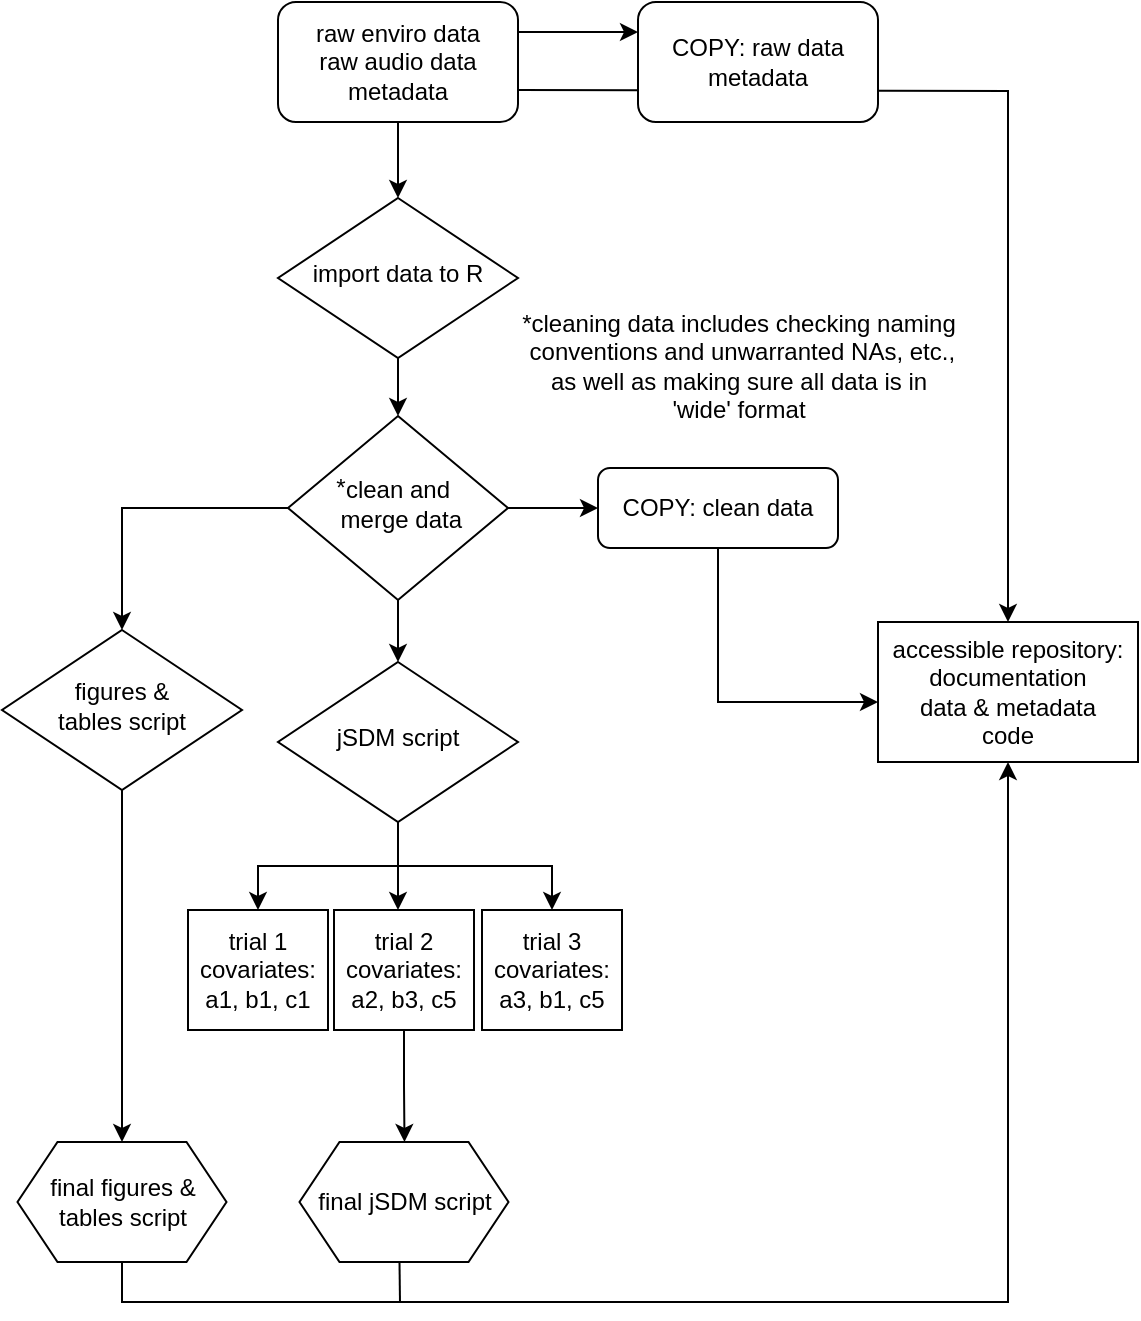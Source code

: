 <mxfile version="23.0.1" type="github">
  <diagram id="C5RBs43oDa-KdzZeNtuy" name="Page-1">
    <mxGraphModel dx="1568" dy="823" grid="1" gridSize="10" guides="1" tooltips="1" connect="1" arrows="1" fold="1" page="1" pageScale="1" pageWidth="827" pageHeight="1169" math="0" shadow="0">
      <root>
        <mxCell id="WIyWlLk6GJQsqaUBKTNV-0" />
        <mxCell id="WIyWlLk6GJQsqaUBKTNV-1" parent="WIyWlLk6GJQsqaUBKTNV-0" />
        <mxCell id="ejfQ8xCvr1rSi-DFD9ne-2" style="edgeStyle=orthogonalEdgeStyle;rounded=0;orthogonalLoop=1;jettySize=auto;html=1;exitX=1;exitY=0.25;exitDx=0;exitDy=0;entryX=0;entryY=0.25;entryDx=0;entryDy=0;" parent="WIyWlLk6GJQsqaUBKTNV-1" source="WIyWlLk6GJQsqaUBKTNV-3" target="ejfQ8xCvr1rSi-DFD9ne-1" edge="1">
          <mxGeometry relative="1" as="geometry" />
        </mxCell>
        <mxCell id="ejfQ8xCvr1rSi-DFD9ne-3" style="edgeStyle=orthogonalEdgeStyle;rounded=0;orthogonalLoop=1;jettySize=auto;html=1;exitX=1;exitY=0.5;exitDx=0;exitDy=0;" parent="WIyWlLk6GJQsqaUBKTNV-1" target="ejfQ8xCvr1rSi-DFD9ne-4" edge="1">
          <mxGeometry relative="1" as="geometry">
            <mxPoint x="560" y="344" as="targetPoint" />
            <mxPoint x="280" y="104" as="sourcePoint" />
          </mxGeometry>
        </mxCell>
        <mxCell id="ejfQ8xCvr1rSi-DFD9ne-7" style="edgeStyle=orthogonalEdgeStyle;rounded=0;orthogonalLoop=1;jettySize=auto;html=1;exitX=0.5;exitY=1;exitDx=0;exitDy=0;entryX=0.5;entryY=0;entryDx=0;entryDy=0;" parent="WIyWlLk6GJQsqaUBKTNV-1" source="WIyWlLk6GJQsqaUBKTNV-3" target="WIyWlLk6GJQsqaUBKTNV-6" edge="1">
          <mxGeometry relative="1" as="geometry" />
        </mxCell>
        <mxCell id="WIyWlLk6GJQsqaUBKTNV-3" value="raw enviro data&lt;br&gt;raw audio data&lt;br&gt;metadata" style="rounded=1;whiteSpace=wrap;html=1;fontSize=12;glass=0;strokeWidth=1;shadow=0;" parent="WIyWlLk6GJQsqaUBKTNV-1" vertex="1">
          <mxGeometry x="160" y="60" width="120" height="60" as="geometry" />
        </mxCell>
        <mxCell id="Jdti5JN_-8dRYhAPn4bn-4" style="edgeStyle=orthogonalEdgeStyle;rounded=0;orthogonalLoop=1;jettySize=auto;html=1;exitX=0.5;exitY=1;exitDx=0;exitDy=0;entryX=0.5;entryY=0;entryDx=0;entryDy=0;" edge="1" parent="WIyWlLk6GJQsqaUBKTNV-1" source="WIyWlLk6GJQsqaUBKTNV-6" target="WIyWlLk6GJQsqaUBKTNV-10">
          <mxGeometry relative="1" as="geometry" />
        </mxCell>
        <mxCell id="WIyWlLk6GJQsqaUBKTNV-6" value="import data to R" style="rhombus;whiteSpace=wrap;html=1;shadow=0;fontFamily=Helvetica;fontSize=12;align=center;strokeWidth=1;spacing=6;spacingTop=-4;" parent="WIyWlLk6GJQsqaUBKTNV-1" vertex="1">
          <mxGeometry x="160" y="158" width="120" height="80" as="geometry" />
        </mxCell>
        <mxCell id="ejfQ8xCvr1rSi-DFD9ne-8" style="edgeStyle=orthogonalEdgeStyle;rounded=0;orthogonalLoop=1;jettySize=auto;html=1;exitX=1;exitY=0.5;exitDx=0;exitDy=0;entryX=0;entryY=0.5;entryDx=0;entryDy=0;" parent="WIyWlLk6GJQsqaUBKTNV-1" source="WIyWlLk6GJQsqaUBKTNV-10" edge="1" target="ejfQ8xCvr1rSi-DFD9ne-9">
          <mxGeometry relative="1" as="geometry">
            <mxPoint x="320" y="330" as="targetPoint" />
          </mxGeometry>
        </mxCell>
        <mxCell id="ejfQ8xCvr1rSi-DFD9ne-18" style="edgeStyle=orthogonalEdgeStyle;rounded=0;orthogonalLoop=1;jettySize=auto;html=1;exitX=0;exitY=0.5;exitDx=0;exitDy=0;entryX=0.5;entryY=0;entryDx=0;entryDy=0;" parent="WIyWlLk6GJQsqaUBKTNV-1" source="WIyWlLk6GJQsqaUBKTNV-10" edge="1" target="ejfQ8xCvr1rSi-DFD9ne-19">
          <mxGeometry relative="1" as="geometry">
            <mxPoint x="82" y="370" as="targetPoint" />
            <mxPoint x="162" y="330" as="sourcePoint" />
          </mxGeometry>
        </mxCell>
        <mxCell id="Jdti5JN_-8dRYhAPn4bn-7" style="edgeStyle=orthogonalEdgeStyle;rounded=0;orthogonalLoop=1;jettySize=auto;html=1;exitX=0.5;exitY=1;exitDx=0;exitDy=0;entryX=0.5;entryY=0;entryDx=0;entryDy=0;" edge="1" parent="WIyWlLk6GJQsqaUBKTNV-1" source="WIyWlLk6GJQsqaUBKTNV-10" target="ejfQ8xCvr1rSi-DFD9ne-11">
          <mxGeometry relative="1" as="geometry" />
        </mxCell>
        <mxCell id="WIyWlLk6GJQsqaUBKTNV-10" value="clean and&lt;br&gt;&amp;nbsp;merge data" style="rhombus;whiteSpace=wrap;html=1;shadow=0;fontFamily=Helvetica;fontSize=12;align=center;strokeWidth=1;spacing=6;spacingTop=-4;" parent="WIyWlLk6GJQsqaUBKTNV-1" vertex="1">
          <mxGeometry x="165" y="267" width="110" height="92" as="geometry" />
        </mxCell>
        <mxCell id="ejfQ8xCvr1rSi-DFD9ne-1" value="COPY: raw data&lt;br style=&quot;border-color: var(--border-color);&quot;&gt;metadata" style="rounded=1;whiteSpace=wrap;html=1;fontSize=12;glass=0;strokeWidth=1;shadow=0;" parent="WIyWlLk6GJQsqaUBKTNV-1" vertex="1">
          <mxGeometry x="340" y="60" width="120" height="60" as="geometry" />
        </mxCell>
        <mxCell id="ejfQ8xCvr1rSi-DFD9ne-4" value="accessible repository:&lt;br&gt;documentation&lt;br&gt;data &amp;amp; metadata&lt;br&gt;code" style="whiteSpace=wrap;html=1;" parent="WIyWlLk6GJQsqaUBKTNV-1" vertex="1">
          <mxGeometry x="460" y="370" width="130" height="70" as="geometry" />
        </mxCell>
        <mxCell id="ejfQ8xCvr1rSi-DFD9ne-9" value="COPY: clean data" style="rounded=1;whiteSpace=wrap;html=1;fontSize=12;glass=0;strokeWidth=1;shadow=0;" parent="WIyWlLk6GJQsqaUBKTNV-1" vertex="1">
          <mxGeometry x="320" y="293" width="120" height="40" as="geometry" />
        </mxCell>
        <mxCell id="ejfQ8xCvr1rSi-DFD9ne-23" value="" style="edgeStyle=orthogonalEdgeStyle;rounded=0;orthogonalLoop=1;jettySize=auto;html=1;" parent="WIyWlLk6GJQsqaUBKTNV-1" source="ejfQ8xCvr1rSi-DFD9ne-11" target="ejfQ8xCvr1rSi-DFD9ne-22" edge="1">
          <mxGeometry relative="1" as="geometry" />
        </mxCell>
        <mxCell id="ejfQ8xCvr1rSi-DFD9ne-24" style="edgeStyle=orthogonalEdgeStyle;rounded=0;orthogonalLoop=1;jettySize=auto;html=1;exitX=0.5;exitY=1;exitDx=0;exitDy=0;entryX=0.5;entryY=0;entryDx=0;entryDy=0;" parent="WIyWlLk6GJQsqaUBKTNV-1" edge="1">
          <mxGeometry relative="1" as="geometry">
            <mxPoint x="220.0" y="514" as="targetPoint" />
            <mxPoint x="217" y="454" as="sourcePoint" />
            <Array as="points">
              <mxPoint x="220" y="455" />
            </Array>
          </mxGeometry>
        </mxCell>
        <mxCell id="ejfQ8xCvr1rSi-DFD9ne-25" style="edgeStyle=orthogonalEdgeStyle;rounded=0;orthogonalLoop=1;jettySize=auto;html=1;exitX=0.5;exitY=1;exitDx=0;exitDy=0;entryX=0.5;entryY=0;entryDx=0;entryDy=0;" parent="WIyWlLk6GJQsqaUBKTNV-1" source="ejfQ8xCvr1rSi-DFD9ne-11" edge="1" target="ejfQ8xCvr1rSi-DFD9ne-27">
          <mxGeometry relative="1" as="geometry">
            <mxPoint x="290" y="550" as="targetPoint" />
          </mxGeometry>
        </mxCell>
        <mxCell id="ejfQ8xCvr1rSi-DFD9ne-17" style="edgeStyle=orthogonalEdgeStyle;rounded=0;orthogonalLoop=1;jettySize=auto;html=1;exitX=0.5;exitY=1;exitDx=0;exitDy=0;" parent="WIyWlLk6GJQsqaUBKTNV-1" source="ejfQ8xCvr1rSi-DFD9ne-9" edge="1">
          <mxGeometry relative="1" as="geometry">
            <mxPoint x="353" y="440" as="sourcePoint" />
            <mxPoint x="460" y="410" as="targetPoint" />
            <Array as="points">
              <mxPoint x="380" y="410" />
              <mxPoint x="460" y="410" />
            </Array>
          </mxGeometry>
        </mxCell>
        <mxCell id="Jdti5JN_-8dRYhAPn4bn-11" style="edgeStyle=orthogonalEdgeStyle;rounded=0;orthogonalLoop=1;jettySize=auto;html=1;exitX=0.5;exitY=1;exitDx=0;exitDy=0;entryX=0.5;entryY=0;entryDx=0;entryDy=0;" edge="1" parent="WIyWlLk6GJQsqaUBKTNV-1" source="ejfQ8xCvr1rSi-DFD9ne-19" target="Jdti5JN_-8dRYhAPn4bn-10">
          <mxGeometry relative="1" as="geometry">
            <mxPoint x="82" y="620" as="targetPoint" />
          </mxGeometry>
        </mxCell>
        <mxCell id="ejfQ8xCvr1rSi-DFD9ne-19" value="figures &amp;amp;&lt;br&gt;tables script" style="rhombus;whiteSpace=wrap;html=1;shadow=0;fontFamily=Helvetica;fontSize=12;align=center;strokeWidth=1;spacing=6;spacingTop=-4;" parent="WIyWlLk6GJQsqaUBKTNV-1" vertex="1">
          <mxGeometry x="22" y="374" width="120" height="80" as="geometry" />
        </mxCell>
        <mxCell id="ejfQ8xCvr1rSi-DFD9ne-22" value="trial 1&lt;br&gt;covariates: a1, b1, c1" style="whiteSpace=wrap;html=1;" parent="WIyWlLk6GJQsqaUBKTNV-1" vertex="1">
          <mxGeometry x="115" y="514" width="70" height="60" as="geometry" />
        </mxCell>
        <mxCell id="Jdti5JN_-8dRYhAPn4bn-8" style="edgeStyle=orthogonalEdgeStyle;rounded=0;orthogonalLoop=1;jettySize=auto;html=1;exitX=0.5;exitY=1;exitDx=0;exitDy=0;" edge="1" parent="WIyWlLk6GJQsqaUBKTNV-1" source="ejfQ8xCvr1rSi-DFD9ne-26">
          <mxGeometry relative="1" as="geometry">
            <mxPoint x="223.25" y="630" as="targetPoint" />
          </mxGeometry>
        </mxCell>
        <mxCell id="ejfQ8xCvr1rSi-DFD9ne-26" value="trial 2&lt;br style=&quot;border-color: var(--border-color);&quot;&gt;covariates: a2, b3, c5" style="whiteSpace=wrap;html=1;" parent="WIyWlLk6GJQsqaUBKTNV-1" vertex="1">
          <mxGeometry x="188" y="514" width="70" height="60" as="geometry" />
        </mxCell>
        <mxCell id="ejfQ8xCvr1rSi-DFD9ne-27" value="trial 3&lt;br style=&quot;border-color: var(--border-color);&quot;&gt;covariates: a3, b1, c5" style="whiteSpace=wrap;html=1;" parent="WIyWlLk6GJQsqaUBKTNV-1" vertex="1">
          <mxGeometry x="262" y="514" width="70" height="60" as="geometry" />
        </mxCell>
        <mxCell id="Jdti5JN_-8dRYhAPn4bn-1" value="*" style="text;html=1;align=center;verticalAlign=middle;resizable=0;points=[];autosize=1;strokeColor=none;fillColor=none;" vertex="1" parent="WIyWlLk6GJQsqaUBKTNV-1">
          <mxGeometry x="176" y="288" width="30" height="30" as="geometry" />
        </mxCell>
        <mxCell id="Jdti5JN_-8dRYhAPn4bn-2" value="*cleaning data includes checking naming&lt;br&gt;&amp;nbsp;conventions and unwarranted NAs, etc.,&lt;br&gt;as well as making sure&amp;nbsp;all data is in &lt;br&gt;&#39;wide&#39; format" style="text;html=1;align=center;verticalAlign=middle;resizable=0;points=[];autosize=1;strokeColor=none;fillColor=none;" vertex="1" parent="WIyWlLk6GJQsqaUBKTNV-1">
          <mxGeometry x="270" y="207" width="240" height="70" as="geometry" />
        </mxCell>
        <mxCell id="ejfQ8xCvr1rSi-DFD9ne-11" value="jSDM script" style="rhombus;whiteSpace=wrap;html=1;shadow=0;fontFamily=Helvetica;fontSize=12;align=center;strokeWidth=1;spacing=6;spacingTop=-4;" parent="WIyWlLk6GJQsqaUBKTNV-1" vertex="1">
          <mxGeometry x="160" y="390" width="120" height="80" as="geometry" />
        </mxCell>
        <mxCell id="Jdti5JN_-8dRYhAPn4bn-9" value="final jSDM script" style="shape=hexagon;perimeter=hexagonPerimeter2;whiteSpace=wrap;html=1;fixedSize=1;" vertex="1" parent="WIyWlLk6GJQsqaUBKTNV-1">
          <mxGeometry x="170.75" y="630" width="104.5" height="60" as="geometry" />
        </mxCell>
        <mxCell id="Jdti5JN_-8dRYhAPn4bn-12" style="edgeStyle=orthogonalEdgeStyle;rounded=0;orthogonalLoop=1;jettySize=auto;html=1;exitX=0.5;exitY=1;exitDx=0;exitDy=0;entryX=0.5;entryY=1;entryDx=0;entryDy=0;" edge="1" parent="WIyWlLk6GJQsqaUBKTNV-1" source="Jdti5JN_-8dRYhAPn4bn-10" target="ejfQ8xCvr1rSi-DFD9ne-4">
          <mxGeometry relative="1" as="geometry" />
        </mxCell>
        <mxCell id="Jdti5JN_-8dRYhAPn4bn-10" value="final figures &amp;amp; tables script" style="shape=hexagon;perimeter=hexagonPerimeter2;whiteSpace=wrap;html=1;fixedSize=1;" vertex="1" parent="WIyWlLk6GJQsqaUBKTNV-1">
          <mxGeometry x="29.75" y="630" width="104.5" height="60" as="geometry" />
        </mxCell>
        <mxCell id="Jdti5JN_-8dRYhAPn4bn-13" value="" style="endArrow=none;html=1;rounded=0;" edge="1" parent="WIyWlLk6GJQsqaUBKTNV-1">
          <mxGeometry width="50" height="50" relative="1" as="geometry">
            <mxPoint x="221" y="710" as="sourcePoint" />
            <mxPoint x="220.75" y="690" as="targetPoint" />
          </mxGeometry>
        </mxCell>
      </root>
    </mxGraphModel>
  </diagram>
</mxfile>
